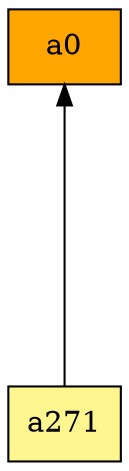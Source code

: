 digraph G {
rankdir=BT;ranksep="2.0";
"a271" [shape=record,fillcolor=khaki1,style=filled,label="{a271}"];
"a0" [shape=record,fillcolor=orange,style=filled,label="{a0}"];
"a271" -> "a0"
}